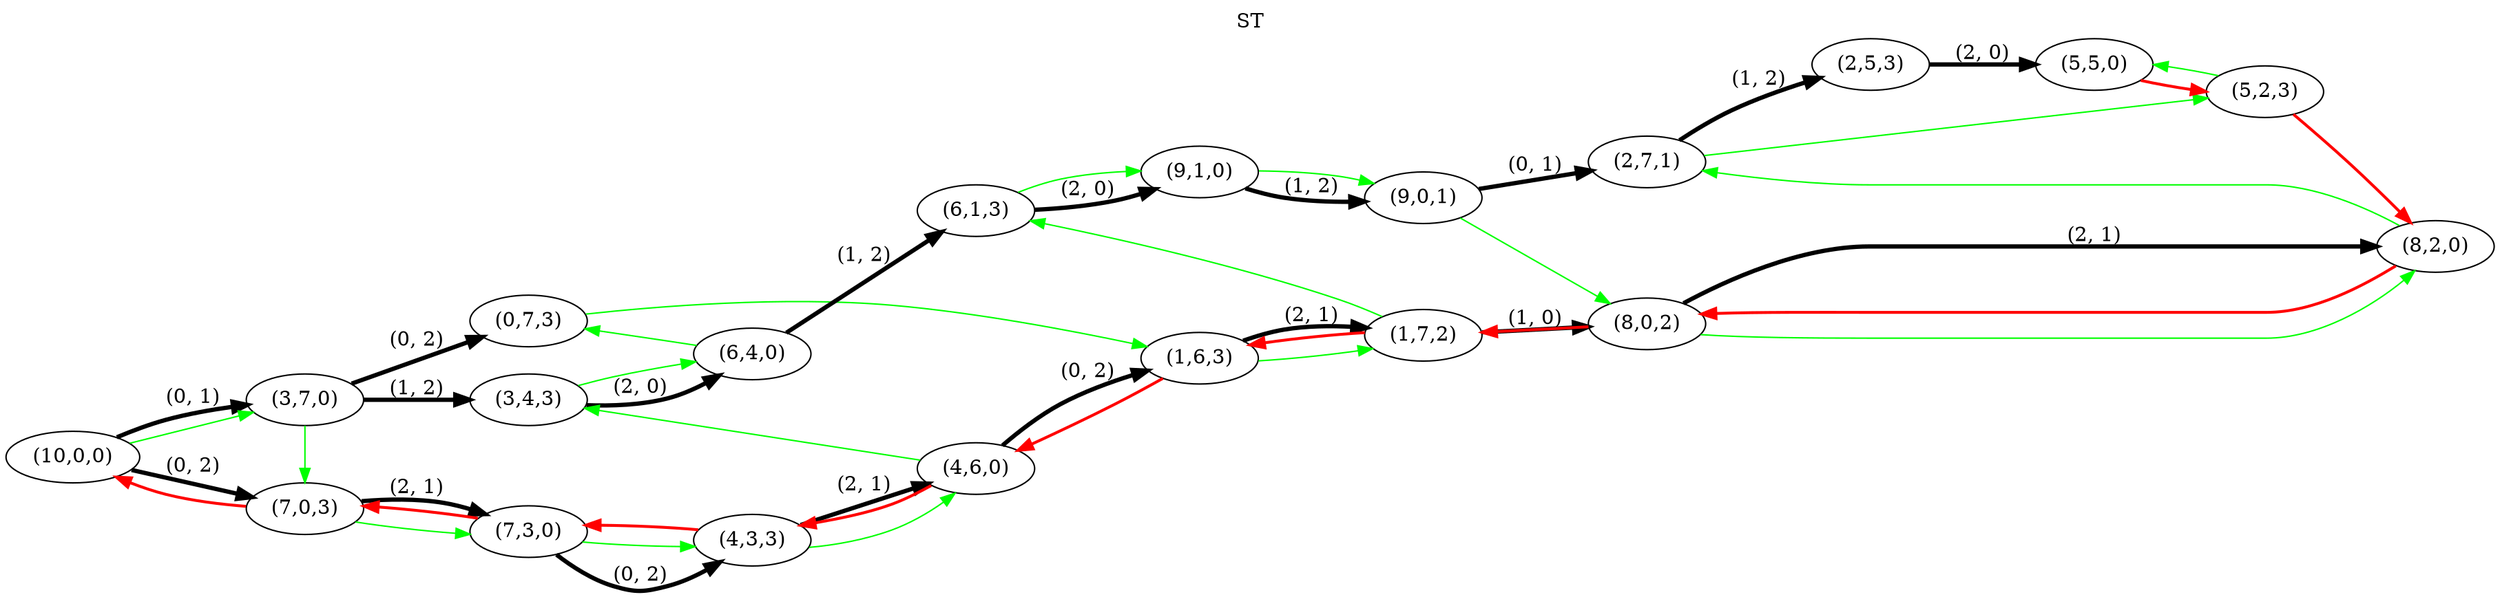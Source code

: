 digraph unix {
rankdir = LR
labelloc="t";
label="ST";
"(10,0,0)"->"(3,7,0)" [color = black][label="(0, 1)"][penwidth=3.0]
"(10,0,0)"->"(7,0,3)" [color = black][label="(0, 2)"][penwidth=3.0]
{rank=same; "(10,0,0)" }
"(3,7,0)"->"(3,4,3)" [color = black][label="(1, 2)"][penwidth=3.0]
"(3,7,0)"->"(0,7,3)" [color = black][label="(0, 2)"][penwidth=3.0]
"(7,0,3)"->"(7,3,0)" [color = black][label="(2, 1)"][penwidth=3.0]
{rank=same; "(3,7,0)" "(7,0,3)" }
"(3,4,3)"->"(6,4,0)" [color = black][label="(2, 0)"][penwidth=3.0]
"(7,3,0)"->"(4,3,3)" [color = black][label="(0, 2)"][penwidth=3.0]
{rank=same; "(3,4,3)" "(0,7,3)" "(7,3,0)" }
"(6,4,0)"->"(6,1,3)" [color = black][label="(1, 2)"][penwidth=3.0]
"(4,3,3)"->"(4,6,0)" [color = black][label="(2, 1)"][penwidth=3.0]
{rank=same; "(6,4,0)" "(4,3,3)" }
"(6,1,3)"->"(9,1,0)" [color = black][label="(2, 0)"][penwidth=3.0]
"(4,6,0)"->"(1,6,3)" [color = black][label="(0, 2)"][penwidth=3.0]
{rank=same; "(6,1,3)" "(4,6,0)" }
"(9,1,0)"->"(9,0,1)" [color = black][label="(1, 2)"][penwidth=3.0]
"(1,6,3)"->"(1,7,2)" [color = black][label="(2, 1)"][penwidth=3.0]
{rank=same; "(9,1,0)" "(1,6,3)" }
"(9,0,1)"->"(2,7,1)" [color = black][label="(0, 1)"][penwidth=3.0]
"(1,7,2)"->"(8,0,2)" [color = black][label="(1, 0)"][penwidth=3.0]
{rank=same; "(9,0,1)" "(1,7,2)" }
"(2,7,1)"->"(2,5,3)" [color = black][label="(1, 2)"][penwidth=3.0]
"(8,0,2)"->"(8,2,0)" [color = black][label="(2, 1)"][penwidth=3.0]
{rank=same; "(2,7,1)" "(8,0,2)" }
"(2,5,3)"->"(5,5,0)" [color = black][label="(2, 0)"][penwidth=3.0]

"(10,0,0)"->"(3,7,0)"[color = green]
"(3,7,0)"->"(7,0,3)"[color = green]
"(7,0,3)"->"(7,3,0)"[color = green]
"(7,3,0)"->"(4,3,3)"[color = green]
"(4,3,3)"->"(4,6,0)"[color = green]
"(4,6,0)"->"(3,4,3)"[color = green]
"(3,4,3)"->"(6,4,0)"[color = green]
"(6,4,0)"->"(0,7,3)"[color = green]
"(0,7,3)"->"(1,6,3)"[color = green]
"(1,6,3)"->"(1,7,2)"[color = green]
"(1,7,2)"->"(6,1,3)"[color = green]
"(6,1,3)"->"(9,1,0)"[color = green]
"(9,1,0)"->"(9,0,1)"[color = green]
"(9,0,1)"->"(8,0,2)"[color = green]
"(8,0,2)"->"(8,2,0)"[color = green]
"(8,2,0)"->"(2,7,1)"[color = green]
"(2,7,1)"->"(5,2,3)"[color = green]
"(5,2,3)"->"(5,5,0)"[color = green]

"(5,5,0)"->"(5,2,3)"[color = red][penwidth=2.0]
"(5,2,3)"->"(8,2,0)"[color = red][penwidth=2.0]
"(8,2,0)"->"(8,0,2)"[color = red][penwidth=2.0]
"(8,0,2)"->"(1,7,2)"[color = red][penwidth=2.0]
"(1,7,2)"->"(1,6,3)"[color = red][penwidth=2.0]
"(1,6,3)"->"(4,6,0)"[color = red][penwidth=2.0]
"(4,6,0)"->"(4,3,3)"[color = red][penwidth=2.0]
"(4,3,3)"->"(7,3,0)"[color = red][penwidth=2.0]
"(7,3,0)"->"(7,0,3)"[color = red][penwidth=2.0]
"(7,0,3)"->"(10,0,0)"[color = red][penwidth=2.0]

}
